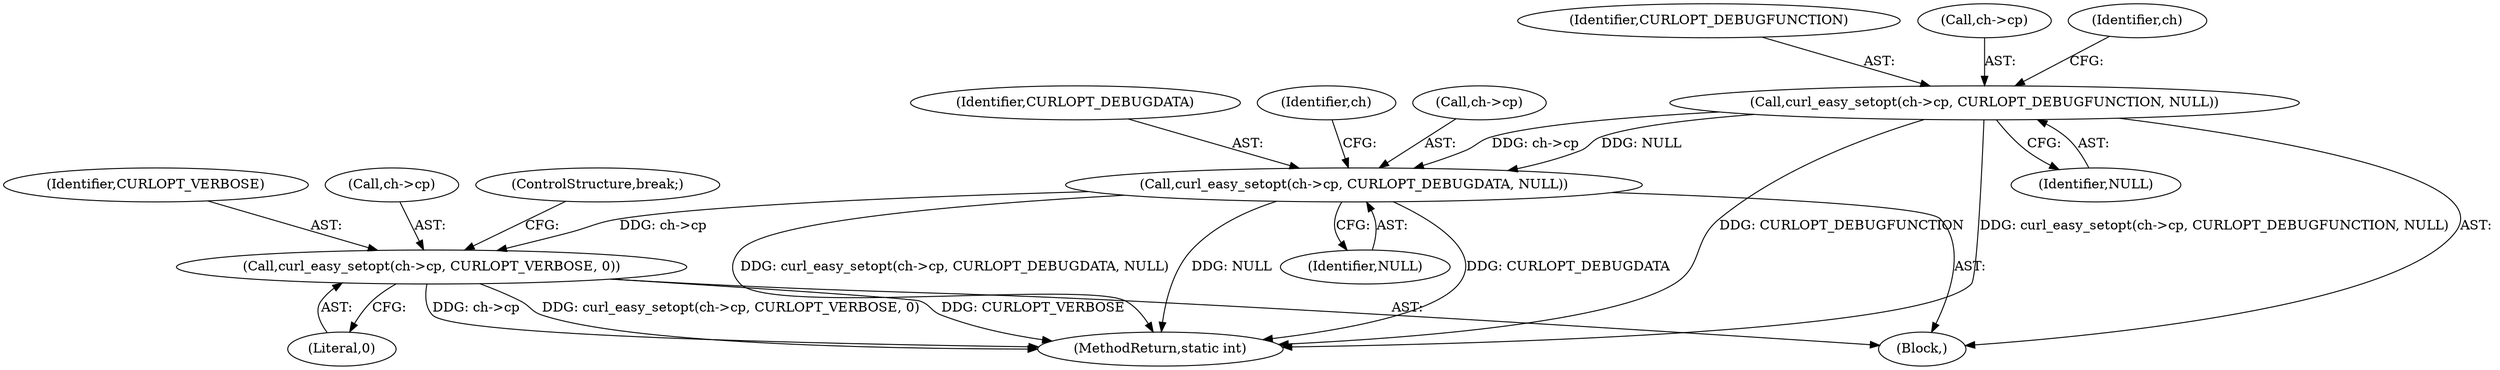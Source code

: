 digraph "0_php_124fb22a13fafa3648e4e15b4f207c7096d8155e@pointer" {
"1001800" [label="(Call,curl_easy_setopt(ch->cp, CURLOPT_DEBUGFUNCTION, NULL))"];
"1001806" [label="(Call,curl_easy_setopt(ch->cp, CURLOPT_DEBUGDATA, NULL))"];
"1001812" [label="(Call,curl_easy_setopt(ch->cp, CURLOPT_VERBOSE, 0))"];
"1001805" [label="(Identifier,NULL)"];
"1001817" [label="(Literal,0)"];
"1001800" [label="(Call,curl_easy_setopt(ch->cp, CURLOPT_DEBUGFUNCTION, NULL))"];
"1001810" [label="(Identifier,CURLOPT_DEBUGDATA)"];
"1001818" [label="(ControlStructure,break;)"];
"1001799" [label="(Block,)"];
"1001804" [label="(Identifier,CURLOPT_DEBUGFUNCTION)"];
"1001801" [label="(Call,ch->cp)"];
"1001816" [label="(Identifier,CURLOPT_VERBOSE)"];
"1001808" [label="(Identifier,ch)"];
"1001814" [label="(Identifier,ch)"];
"1001812" [label="(Call,curl_easy_setopt(ch->cp, CURLOPT_VERBOSE, 0))"];
"1001811" [label="(Identifier,NULL)"];
"1001813" [label="(Call,ch->cp)"];
"1001807" [label="(Call,ch->cp)"];
"1001806" [label="(Call,curl_easy_setopt(ch->cp, CURLOPT_DEBUGDATA, NULL))"];
"1001927" [label="(MethodReturn,static int)"];
"1001800" -> "1001799"  [label="AST: "];
"1001800" -> "1001805"  [label="CFG: "];
"1001801" -> "1001800"  [label="AST: "];
"1001804" -> "1001800"  [label="AST: "];
"1001805" -> "1001800"  [label="AST: "];
"1001808" -> "1001800"  [label="CFG: "];
"1001800" -> "1001927"  [label="DDG: CURLOPT_DEBUGFUNCTION"];
"1001800" -> "1001927"  [label="DDG: curl_easy_setopt(ch->cp, CURLOPT_DEBUGFUNCTION, NULL)"];
"1001800" -> "1001806"  [label="DDG: ch->cp"];
"1001800" -> "1001806"  [label="DDG: NULL"];
"1001806" -> "1001799"  [label="AST: "];
"1001806" -> "1001811"  [label="CFG: "];
"1001807" -> "1001806"  [label="AST: "];
"1001810" -> "1001806"  [label="AST: "];
"1001811" -> "1001806"  [label="AST: "];
"1001814" -> "1001806"  [label="CFG: "];
"1001806" -> "1001927"  [label="DDG: NULL"];
"1001806" -> "1001927"  [label="DDG: CURLOPT_DEBUGDATA"];
"1001806" -> "1001927"  [label="DDG: curl_easy_setopt(ch->cp, CURLOPT_DEBUGDATA, NULL)"];
"1001806" -> "1001812"  [label="DDG: ch->cp"];
"1001812" -> "1001799"  [label="AST: "];
"1001812" -> "1001817"  [label="CFG: "];
"1001813" -> "1001812"  [label="AST: "];
"1001816" -> "1001812"  [label="AST: "];
"1001817" -> "1001812"  [label="AST: "];
"1001818" -> "1001812"  [label="CFG: "];
"1001812" -> "1001927"  [label="DDG: ch->cp"];
"1001812" -> "1001927"  [label="DDG: curl_easy_setopt(ch->cp, CURLOPT_VERBOSE, 0)"];
"1001812" -> "1001927"  [label="DDG: CURLOPT_VERBOSE"];
}

